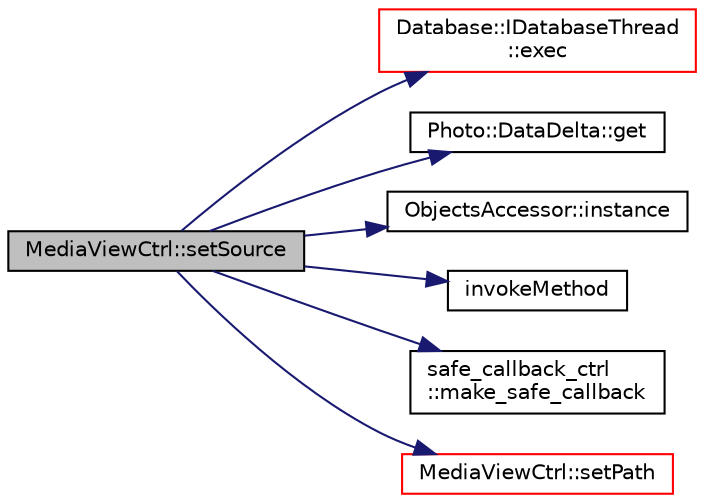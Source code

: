 digraph "MediaViewCtrl::setSource"
{
 // LATEX_PDF_SIZE
  edge [fontname="Helvetica",fontsize="10",labelfontname="Helvetica",labelfontsize="10"];
  node [fontname="Helvetica",fontsize="10",shape=record];
  rankdir="LR";
  Node1 [label="MediaViewCtrl::setSource",height=0.2,width=0.4,color="black", fillcolor="grey75", style="filled", fontcolor="black",tooltip=" "];
  Node1 -> Node2 [color="midnightblue",fontsize="10",style="solid",fontname="Helvetica"];
  Node2 [label="Database::IDatabaseThread\l::exec",height=0.2,width=0.4,color="red", fillcolor="white", style="filled",URL="$struct_database_1_1_i_database_thread.html#aa25e04d591d1bfd1e414ce086b2af93e",tooltip=" "];
  Node1 -> Node5 [color="midnightblue",fontsize="10",style="solid",fontname="Helvetica"];
  Node5 [label="Photo::DataDelta::get",height=0.2,width=0.4,color="black", fillcolor="white", style="filled",URL="$class_photo_1_1_data_delta.html#a0e66161143f9a45b90df50f28fdb3444",tooltip=" "];
  Node1 -> Node6 [color="midnightblue",fontsize="10",style="solid",fontname="Helvetica"];
  Node6 [label="ObjectsAccessor::instance",height=0.2,width=0.4,color="black", fillcolor="white", style="filled",URL="$class_objects_accessor.html#adcde9d95f2bbdd55714d9bd9bb3efce4",tooltip=" "];
  Node1 -> Node7 [color="midnightblue",fontsize="10",style="solid",fontname="Helvetica"];
  Node7 [label="invokeMethod",height=0.2,width=0.4,color="black", fillcolor="white", style="filled",URL="$function__wrappers_8hpp.html#a490d527749f8c569a8c39e5a9f90f898",tooltip=" "];
  Node1 -> Node8 [color="midnightblue",fontsize="10",style="solid",fontname="Helvetica"];
  Node8 [label="safe_callback_ctrl\l::make_safe_callback",height=0.2,width=0.4,color="black", fillcolor="white", style="filled",URL="$classsafe__callback__ctrl.html#a18e58df2b8d236902a4ed694e1320e1d",tooltip=" "];
  Node1 -> Node9 [color="midnightblue",fontsize="10",style="solid",fontname="Helvetica"];
  Node9 [label="MediaViewCtrl::setPath",height=0.2,width=0.4,color="red", fillcolor="white", style="filled",URL="$class_media_view_ctrl.html#aa24ae0b96b7ddfdd731a382f759d429f",tooltip=" "];
}
